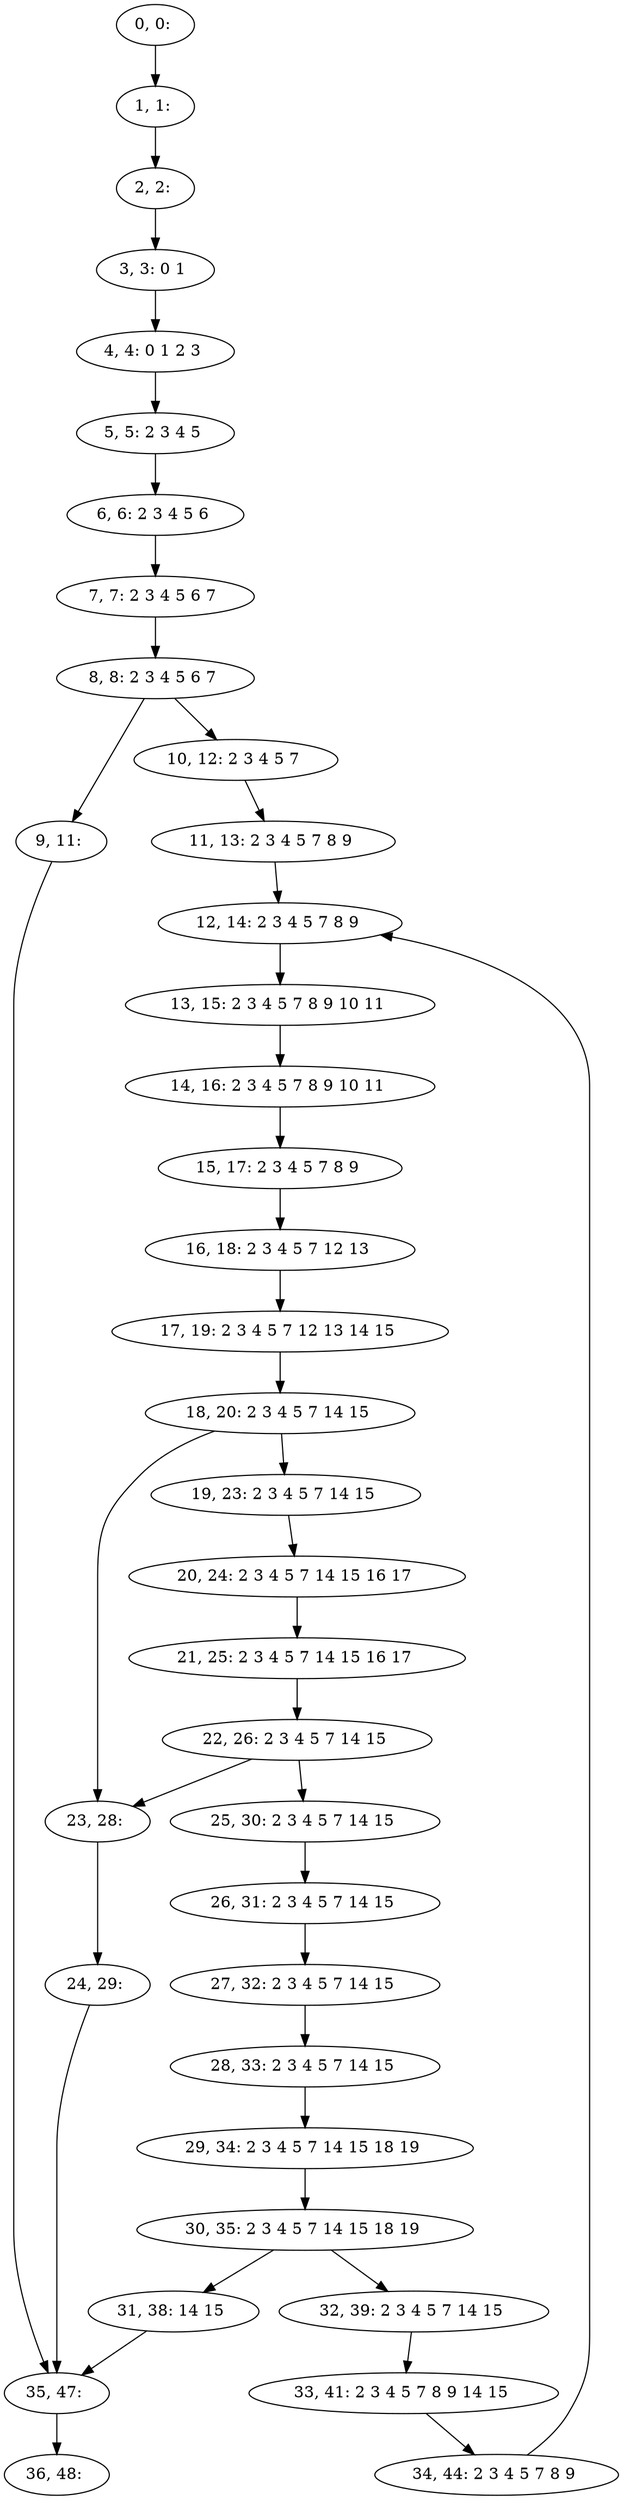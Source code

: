digraph G {
0[label="0, 0: "];
1[label="1, 1: "];
2[label="2, 2: "];
3[label="3, 3: 0 1 "];
4[label="4, 4: 0 1 2 3 "];
5[label="5, 5: 2 3 4 5 "];
6[label="6, 6: 2 3 4 5 6 "];
7[label="7, 7: 2 3 4 5 6 7 "];
8[label="8, 8: 2 3 4 5 6 7 "];
9[label="9, 11: "];
10[label="10, 12: 2 3 4 5 7 "];
11[label="11, 13: 2 3 4 5 7 8 9 "];
12[label="12, 14: 2 3 4 5 7 8 9 "];
13[label="13, 15: 2 3 4 5 7 8 9 10 11 "];
14[label="14, 16: 2 3 4 5 7 8 9 10 11 "];
15[label="15, 17: 2 3 4 5 7 8 9 "];
16[label="16, 18: 2 3 4 5 7 12 13 "];
17[label="17, 19: 2 3 4 5 7 12 13 14 15 "];
18[label="18, 20: 2 3 4 5 7 14 15 "];
19[label="19, 23: 2 3 4 5 7 14 15 "];
20[label="20, 24: 2 3 4 5 7 14 15 16 17 "];
21[label="21, 25: 2 3 4 5 7 14 15 16 17 "];
22[label="22, 26: 2 3 4 5 7 14 15 "];
23[label="23, 28: "];
24[label="24, 29: "];
25[label="25, 30: 2 3 4 5 7 14 15 "];
26[label="26, 31: 2 3 4 5 7 14 15 "];
27[label="27, 32: 2 3 4 5 7 14 15 "];
28[label="28, 33: 2 3 4 5 7 14 15 "];
29[label="29, 34: 2 3 4 5 7 14 15 18 19 "];
30[label="30, 35: 2 3 4 5 7 14 15 18 19 "];
31[label="31, 38: 14 15 "];
32[label="32, 39: 2 3 4 5 7 14 15 "];
33[label="33, 41: 2 3 4 5 7 8 9 14 15 "];
34[label="34, 44: 2 3 4 5 7 8 9 "];
35[label="35, 47: "];
36[label="36, 48: "];
0->1 ;
1->2 ;
2->3 ;
3->4 ;
4->5 ;
5->6 ;
6->7 ;
7->8 ;
8->9 ;
8->10 ;
9->35 ;
10->11 ;
11->12 ;
12->13 ;
13->14 ;
14->15 ;
15->16 ;
16->17 ;
17->18 ;
18->19 ;
18->23 ;
19->20 ;
20->21 ;
21->22 ;
22->23 ;
22->25 ;
23->24 ;
24->35 ;
25->26 ;
26->27 ;
27->28 ;
28->29 ;
29->30 ;
30->31 ;
30->32 ;
31->35 ;
32->33 ;
33->34 ;
34->12 ;
35->36 ;
}
